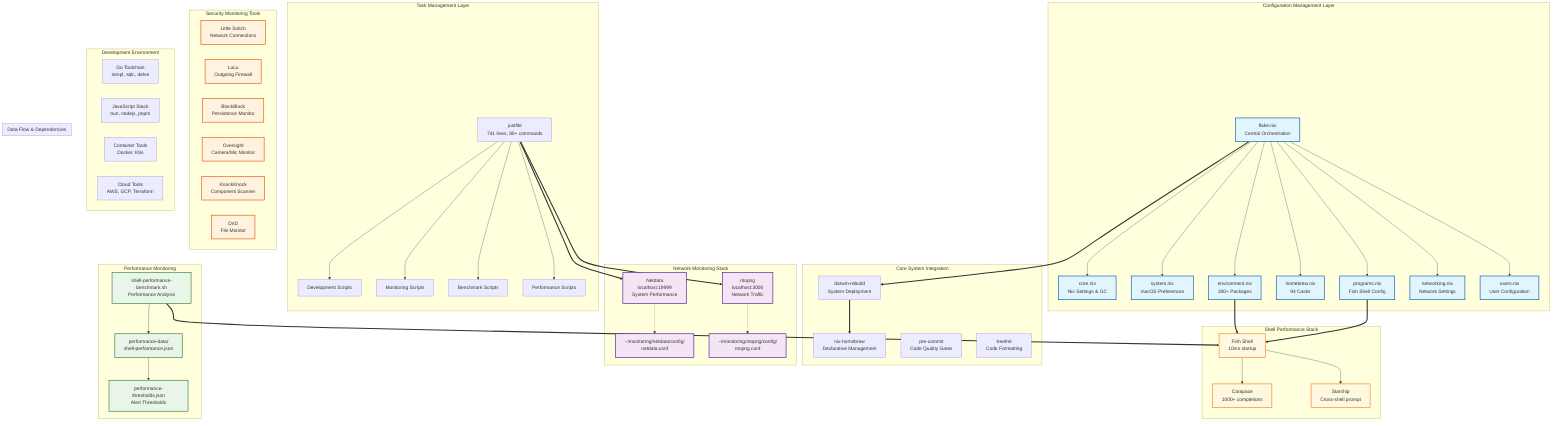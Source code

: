 graph TB
    %% Setup-Mac Current Architecture - Network Monitoring Focus
    %% Analysis Date: 2025-07-21_02_33
    
    subgraph "Configuration Management Layer"
        FN[flake.nix<br/>Central Orchestration]
        FN --> CN[core.nix<br/>Nix Settings & GC]
        FN --> SN[system.nix<br/>macOS Preferences]
        FN --> EN[environment.nix<br/>300+ Packages]
        FN --> HN[homebrew.nix<br/>94 Casks]
        FN --> PN[programs.nix<br/>Fish Shell Config]
        FN --> NN[networking.nix<br/>Network Settings]
        FN --> UN[users.nix<br/>User Configuration]
    end
    
    subgraph "Task Management Layer"
        JF[justfile<br/>741 lines, 80+ commands]
        JF --> DS[Development Scripts]
        JF --> MS[Monitoring Scripts]
        JF --> BS[Benchmark Scripts]
        JF --> PS[Performance Scripts]
    end
    
    subgraph "Core System Integration"
        NH[nix-homebrew<br/>Declarative Management]
        DR[darwin-rebuild<br/>System Deployment]
        PC[pre-commit<br/>Code Quality Gates]
        TF[treefmt<br/>Code Formatting]
    end
    
    subgraph "Network Monitoring Stack"
        ND[Netdata<br/>localhost:19999<br/>System Performance]
        NT[ntopng<br/>localhost:3000<br/>Network Traffic]
        NTC[~/monitoring/netdata/config/<br/>netdata.conf]
        NTPC[~/monitoring/ntopng/config/<br/>ntopng.conf]
        ND -.-> NTC
        NT -.-> NTPC
    end
    
    subgraph "Security Monitoring Tools"
        LS[Little Snitch<br/>Network Connections]
        LU[LuLu<br/>Outgoing Firewall]
        BB[BlockBlock<br/>Persistence Monitor]
        OS[Oversight<br/>Camera/Mic Monitor]
        KK[KnockKnock<br/>Component Scanner]
        DD[DnD<br/>File Monitor]
    end
    
    subgraph "Performance Monitoring"
        SH[shell-performance-benchmark.sh<br/>Performance Analysis]
        PD[performance-data/<br/>shell-performance.json]
        PT[performance-thresholds.json<br/>Alert Thresholds]
        SH --> PD
        PD --> PT
    end
    
    subgraph "Shell Performance Stack"
        FS[Fish Shell<br/>10ms startup]
        CP[Carapace<br/>1000+ completions]
        SS[Starship<br/>Cross-shell prompt]
        FS --> CP
        FS --> SS
    end
    
    subgraph "Development Environment"
        GT[Go Toolchain<br/>templ, sqlc, delve]
        JS[JavaScript Stack<br/>bun, nodejs, pnpm]
        CT[Container Tools<br/>Docker, K8s]
        CL[Cloud Tools<br/>AWS, GCP, Terraform]
    end
    
    subgraph "Data Flow & Dependencies"
        FN ==> DR
        DR ==> NH
        EN ==> FS
        JF ==> ND
        JF ==> NT
        SH ==> FS
        PN ==> FS
    end
    
    %% Styling
    classDef config fill:#e1f5fe,stroke:#01579b,stroke-width:2px
    classDef monitoring fill:#f3e5f5,stroke:#4a148c,stroke-width:2px
    classDef security fill:#fff3e0,stroke:#e65100,stroke-width:2px
    classDef performance fill:#e8f5e8,stroke:#2e7d32,stroke-width:2px
    classDef shell fill:#fff8e1,stroke:#f57f17,stroke-width:2px
    
    class FN,CN,SN,EN,HN,PN,NN,UN config
    class ND,NT,NTC,NTPC monitoring
    class LS,LU,BB,OS,KK,DD security
    class SH,PD,PT performance
    class FS,CP,SS shell